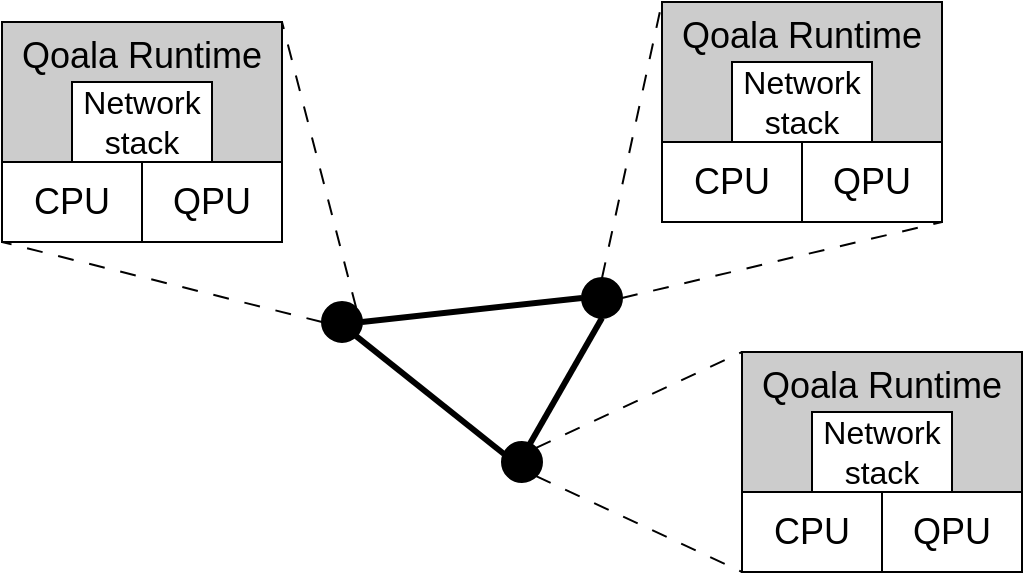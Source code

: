 <mxfile version="22.1.3" type="embed">
    <diagram id="Q91hMCyBM__cLPV1unGs" name="Page-1">
        <mxGraphModel dx="2105" dy="495" grid="1" gridSize="10" guides="1" tooltips="1" connect="1" arrows="1" fold="1" page="1" pageScale="1" pageWidth="850" pageHeight="1100" math="0" shadow="0">
            <root>
                <mxCell id="0"/>
                <mxCell id="1" parent="0"/>
                <mxCell id="24" style="edgeStyle=none;html=1;endArrow=none;endFill=0;exitX=1;exitY=0.5;exitDx=0;exitDy=0;entryX=0;entryY=0.5;entryDx=0;entryDy=0;strokeWidth=3;" parent="1" source="18" target="19" edge="1">
                    <mxGeometry relative="1" as="geometry">
                        <mxPoint x="170" y="300" as="sourcePoint"/>
                        <mxPoint x="200" y="280" as="targetPoint"/>
                    </mxGeometry>
                </mxCell>
                <mxCell id="18" value="" style="ellipse;whiteSpace=wrap;html=1;aspect=fixed;fillColor=#000000;" parent="1" vertex="1">
                    <mxGeometry x="80" y="300" width="20" height="20" as="geometry"/>
                </mxCell>
                <mxCell id="23" style="edgeStyle=none;html=1;endArrow=none;endFill=0;entryX=1;entryY=1;entryDx=0;entryDy=0;exitX=0.05;exitY=0.3;exitDx=0;exitDy=0;strokeWidth=3;exitPerimeter=0;" parent="1" source="25" target="18" edge="1">
                    <mxGeometry relative="1" as="geometry">
                        <mxPoint x="170" y="380" as="targetPoint"/>
                        <mxPoint x="390" y="360" as="sourcePoint"/>
                    </mxGeometry>
                </mxCell>
                <mxCell id="19" value="" style="ellipse;whiteSpace=wrap;html=1;aspect=fixed;fillColor=#000000;" parent="1" vertex="1">
                    <mxGeometry x="210" y="288" width="20" height="20" as="geometry"/>
                </mxCell>
                <mxCell id="44" style="edgeStyle=none;html=1;exitX=1;exitY=1;exitDx=0;exitDy=0;entryX=0;entryY=1;entryDx=0;entryDy=0;endArrow=none;endFill=0;dashed=1;dashPattern=8 8;" parent="1" source="25" target="12" edge="1">
                    <mxGeometry relative="1" as="geometry"/>
                </mxCell>
                <mxCell id="29" style="edgeStyle=none;html=1;endArrow=none;endFill=0;strokeWidth=3;exitX=0.667;exitY=0.1;exitDx=0;exitDy=0;entryX=0.5;entryY=1;entryDx=0;entryDy=0;exitPerimeter=0;" parent="1" source="25" target="19" edge="1">
                    <mxGeometry relative="1" as="geometry">
                        <mxPoint x="280" y="350" as="sourcePoint"/>
                        <mxPoint x="220" y="310" as="targetPoint"/>
                    </mxGeometry>
                </mxCell>
                <mxCell id="25" value="" style="ellipse;whiteSpace=wrap;html=1;aspect=fixed;fillColor=#000000;" parent="1" vertex="1">
                    <mxGeometry x="170" y="370" width="20" height="20" as="geometry"/>
                </mxCell>
                <mxCell id="45" style="edgeStyle=none;html=1;exitX=1;exitY=0;exitDx=0;exitDy=0;entryX=0;entryY=0;entryDx=0;entryDy=0;endArrow=none;endFill=0;dashed=1;dashPattern=8 8;" parent="1" source="25" target="14" edge="1">
                    <mxGeometry relative="1" as="geometry">
                        <mxPoint x="210" y="405" as="sourcePoint"/>
                        <mxPoint x="150" y="440" as="targetPoint"/>
                    </mxGeometry>
                </mxCell>
                <mxCell id="46" style="edgeStyle=none;html=1;exitX=1;exitY=0.5;exitDx=0;exitDy=0;entryX=1;entryY=1;entryDx=0;entryDy=0;endArrow=none;endFill=0;dashed=1;dashPattern=8 8;" parent="1" source="19" edge="1" target="64">
                    <mxGeometry relative="1" as="geometry">
                        <mxPoint x="100" y="403" as="sourcePoint"/>
                        <mxPoint x="380" y="268" as="targetPoint"/>
                    </mxGeometry>
                </mxCell>
                <mxCell id="48" style="edgeStyle=none;html=1;exitX=0.5;exitY=0;exitDx=0;exitDy=0;entryX=0;entryY=0;entryDx=0;entryDy=0;endArrow=none;endFill=0;dashed=1;dashPattern=8 8;" parent="1" source="19" edge="1" target="65">
                    <mxGeometry relative="1" as="geometry">
                        <mxPoint x="280" y="278" as="sourcePoint"/>
                        <mxPoint x="240" y="178" as="targetPoint"/>
                    </mxGeometry>
                </mxCell>
                <mxCell id="49" style="edgeStyle=none;html=1;exitX=1;exitY=0;exitDx=0;exitDy=0;entryX=1;entryY=0;entryDx=0;entryDy=0;endArrow=none;endFill=0;dashed=1;dashPattern=8 8;" parent="1" source="18" edge="1" target="85">
                    <mxGeometry relative="1" as="geometry">
                        <mxPoint x="410" y="280" as="sourcePoint"/>
                        <mxPoint x="140" y="270" as="targetPoint"/>
                    </mxGeometry>
                </mxCell>
                <mxCell id="50" style="edgeStyle=none;html=1;exitX=0;exitY=0.5;exitDx=0;exitDy=0;entryX=0;entryY=1;entryDx=0;entryDy=0;endArrow=none;endFill=0;dashed=1;dashPattern=8 8;" parent="1" source="18" edge="1" target="83">
                    <mxGeometry relative="1" as="geometry">
                        <mxPoint x="107" y="313" as="sourcePoint"/>
                        <mxPoint y="270" as="targetPoint"/>
                    </mxGeometry>
                </mxCell>
                <mxCell id="56" value="" style="group" parent="1" vertex="1" connectable="0">
                    <mxGeometry x="290" y="325" width="140" height="110" as="geometry"/>
                </mxCell>
                <mxCell id="12" value="CPU" style="rounded=0;whiteSpace=wrap;html=1;fillStyle=auto;fillColor=#FFFFFF;fontSize=18;" parent="56" vertex="1">
                    <mxGeometry y="70" width="70" height="40" as="geometry"/>
                </mxCell>
                <mxCell id="13" value="QPU" style="rounded=0;whiteSpace=wrap;html=1;fillStyle=auto;fillColor=#FFFFFF;fontSize=18;" parent="56" vertex="1">
                    <mxGeometry x="70" y="70" width="70" height="40" as="geometry"/>
                </mxCell>
                <mxCell id="14" value="Qoala Runtime" style="rounded=0;whiteSpace=wrap;html=1;horizontal=1;verticalAlign=top;fillColor=#CCCCCC;fillStyle=auto;fontSize=18;" parent="56" vertex="1">
                    <mxGeometry width="140" height="70" as="geometry"/>
                </mxCell>
                <mxCell id="31" value="Network&lt;br style=&quot;font-size: 16px;&quot;&gt;stack" style="rounded=0;whiteSpace=wrap;html=1;fillStyle=auto;fillColor=#FFFFFF;fontSize=16;" parent="56" vertex="1">
                    <mxGeometry x="35" y="30" width="70" height="40" as="geometry"/>
                </mxCell>
                <mxCell id="62" value="" style="group" parent="1" vertex="1" connectable="0">
                    <mxGeometry x="250" y="150" width="140" height="110" as="geometry"/>
                </mxCell>
                <mxCell id="63" value="CPU" style="rounded=0;whiteSpace=wrap;html=1;fillStyle=auto;fillColor=#FFFFFF;fontSize=18;" parent="62" vertex="1">
                    <mxGeometry y="70" width="70" height="40" as="geometry"/>
                </mxCell>
                <mxCell id="64" value="QPU" style="rounded=0;whiteSpace=wrap;html=1;fillStyle=auto;fillColor=#FFFFFF;fontSize=18;" parent="62" vertex="1">
                    <mxGeometry x="70" y="70" width="70" height="40" as="geometry"/>
                </mxCell>
                <mxCell id="65" value="Qoala Runtime" style="rounded=0;whiteSpace=wrap;html=1;horizontal=1;verticalAlign=top;fillColor=#CCCCCC;fillStyle=auto;fontSize=18;" parent="62" vertex="1">
                    <mxGeometry width="140" height="70" as="geometry"/>
                </mxCell>
                <mxCell id="66" value="Network&lt;br style=&quot;font-size: 16px;&quot;&gt;stack" style="rounded=0;whiteSpace=wrap;html=1;fillStyle=auto;fillColor=#FFFFFF;fontSize=16;" parent="62" vertex="1">
                    <mxGeometry x="35" y="30" width="70" height="40" as="geometry"/>
                </mxCell>
                <mxCell id="82" value="" style="group" parent="1" vertex="1" connectable="0">
                    <mxGeometry x="-80" y="160" width="140" height="110" as="geometry"/>
                </mxCell>
                <mxCell id="83" value="CPU" style="rounded=0;whiteSpace=wrap;html=1;fillStyle=auto;fillColor=#FFFFFF;fontSize=18;" parent="82" vertex="1">
                    <mxGeometry y="70" width="70" height="40" as="geometry"/>
                </mxCell>
                <mxCell id="84" value="QPU" style="rounded=0;whiteSpace=wrap;html=1;fillStyle=auto;fillColor=#FFFFFF;fontSize=18;" parent="82" vertex="1">
                    <mxGeometry x="70" y="70" width="70" height="40" as="geometry"/>
                </mxCell>
                <mxCell id="85" value="Qoala Runtime" style="rounded=0;whiteSpace=wrap;html=1;horizontal=1;verticalAlign=top;fillColor=#CCCCCC;fillStyle=auto;fontSize=18;" parent="82" vertex="1">
                    <mxGeometry width="140" height="70" as="geometry"/>
                </mxCell>
                <mxCell id="86" value="Network&lt;br style=&quot;font-size: 16px;&quot;&gt;stack" style="rounded=0;whiteSpace=wrap;html=1;fillStyle=auto;fillColor=#FFFFFF;fontSize=16;" parent="82" vertex="1">
                    <mxGeometry x="35" y="30" width="70" height="40" as="geometry"/>
                </mxCell>
            </root>
        </mxGraphModel>
    </diagram>
</mxfile>